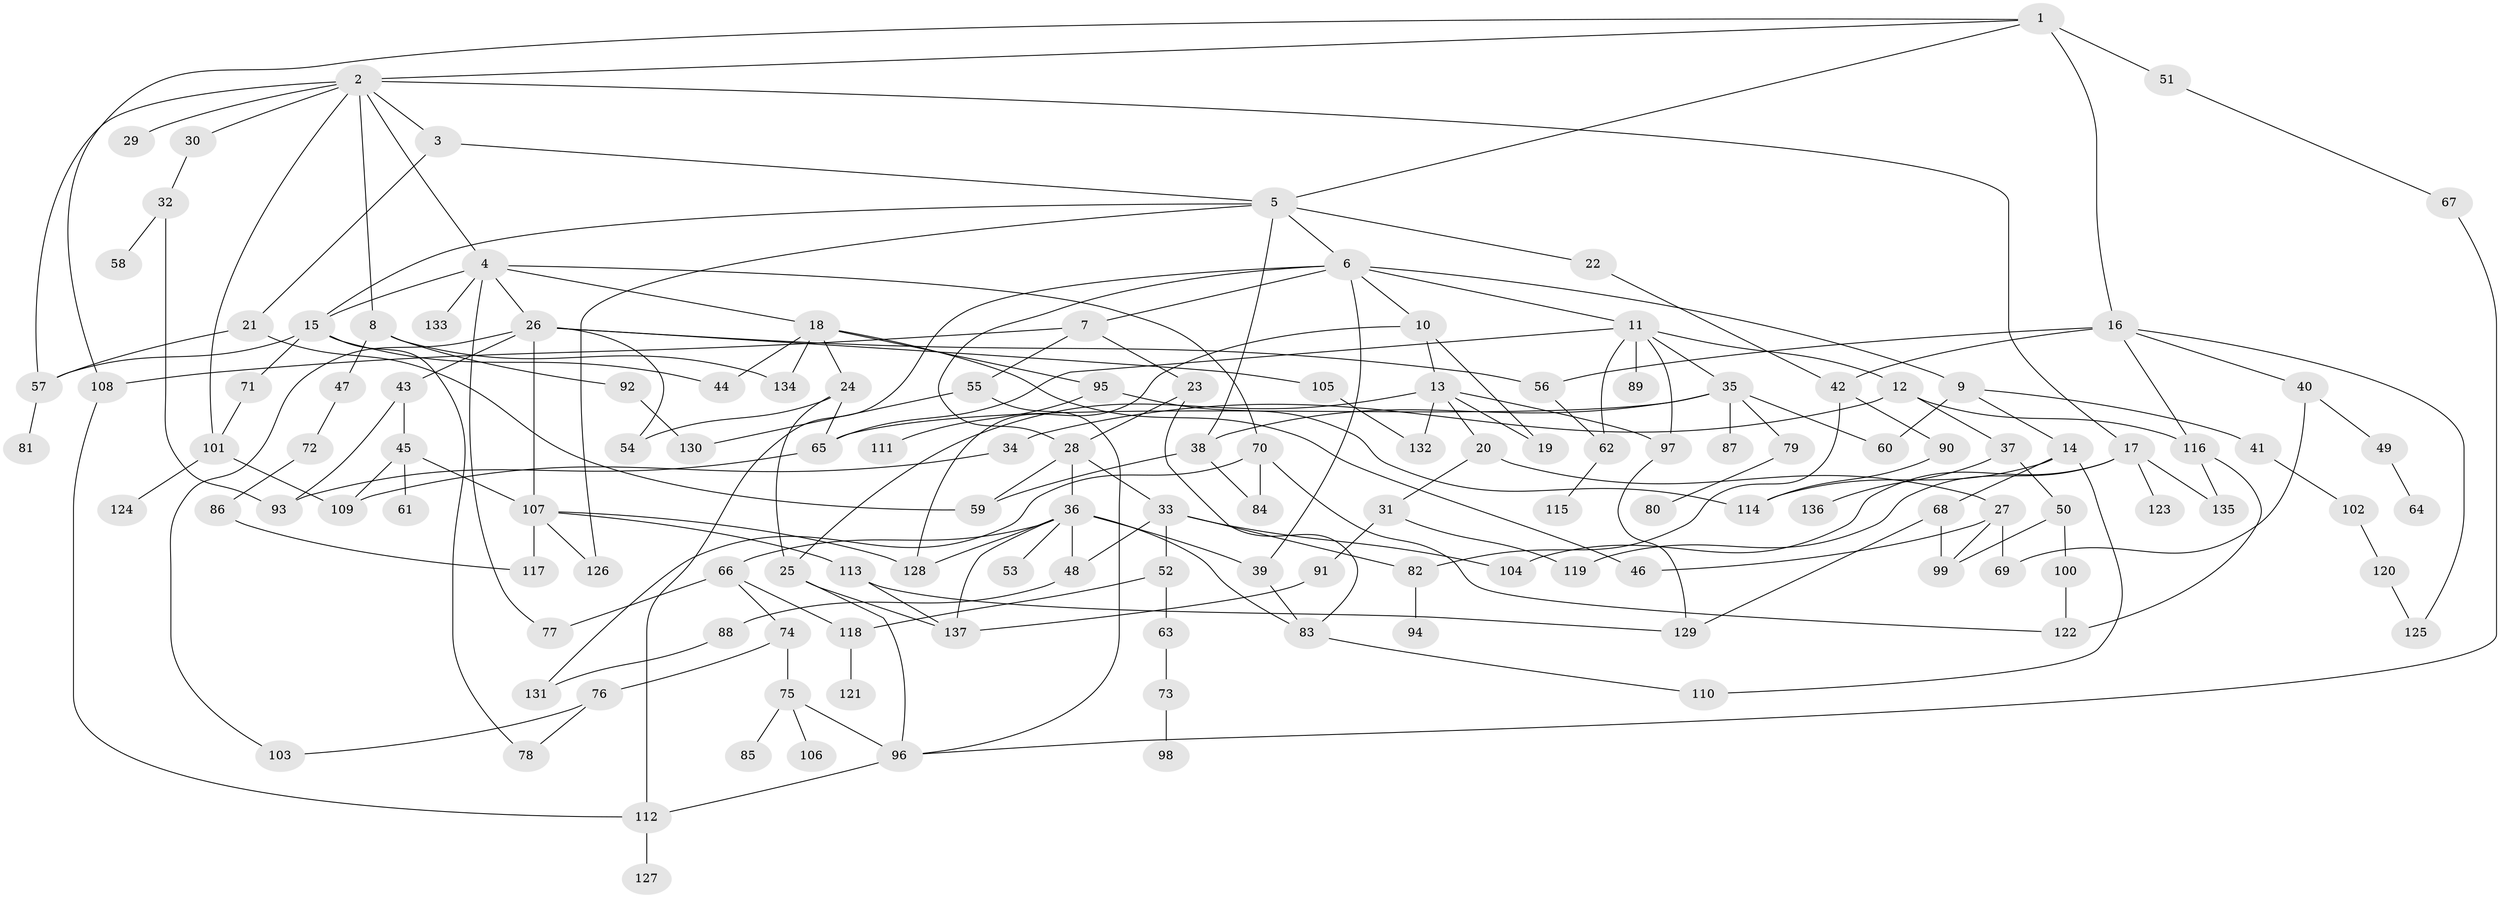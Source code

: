 // Generated by graph-tools (version 1.1) at 2025/34/03/09/25 02:34:17]
// undirected, 137 vertices, 204 edges
graph export_dot {
graph [start="1"]
  node [color=gray90,style=filled];
  1;
  2;
  3;
  4;
  5;
  6;
  7;
  8;
  9;
  10;
  11;
  12;
  13;
  14;
  15;
  16;
  17;
  18;
  19;
  20;
  21;
  22;
  23;
  24;
  25;
  26;
  27;
  28;
  29;
  30;
  31;
  32;
  33;
  34;
  35;
  36;
  37;
  38;
  39;
  40;
  41;
  42;
  43;
  44;
  45;
  46;
  47;
  48;
  49;
  50;
  51;
  52;
  53;
  54;
  55;
  56;
  57;
  58;
  59;
  60;
  61;
  62;
  63;
  64;
  65;
  66;
  67;
  68;
  69;
  70;
  71;
  72;
  73;
  74;
  75;
  76;
  77;
  78;
  79;
  80;
  81;
  82;
  83;
  84;
  85;
  86;
  87;
  88;
  89;
  90;
  91;
  92;
  93;
  94;
  95;
  96;
  97;
  98;
  99;
  100;
  101;
  102;
  103;
  104;
  105;
  106;
  107;
  108;
  109;
  110;
  111;
  112;
  113;
  114;
  115;
  116;
  117;
  118;
  119;
  120;
  121;
  122;
  123;
  124;
  125;
  126;
  127;
  128;
  129;
  130;
  131;
  132;
  133;
  134;
  135;
  136;
  137;
  1 -- 2;
  1 -- 5;
  1 -- 16;
  1 -- 51;
  1 -- 108;
  2 -- 3;
  2 -- 4;
  2 -- 8;
  2 -- 17;
  2 -- 29;
  2 -- 30;
  2 -- 101;
  2 -- 57;
  3 -- 21;
  3 -- 5;
  4 -- 15;
  4 -- 18;
  4 -- 26;
  4 -- 70;
  4 -- 133;
  4 -- 77;
  5 -- 6;
  5 -- 22;
  5 -- 38;
  5 -- 126;
  5 -- 15;
  6 -- 7;
  6 -- 9;
  6 -- 10;
  6 -- 11;
  6 -- 28;
  6 -- 39;
  6 -- 112;
  7 -- 23;
  7 -- 55;
  7 -- 108;
  8 -- 47;
  8 -- 92;
  8 -- 134;
  9 -- 14;
  9 -- 41;
  9 -- 60;
  10 -- 13;
  10 -- 19;
  10 -- 128;
  11 -- 12;
  11 -- 35;
  11 -- 62;
  11 -- 89;
  11 -- 97;
  11 -- 65;
  12 -- 34;
  12 -- 37;
  12 -- 116;
  13 -- 19;
  13 -- 20;
  13 -- 97;
  13 -- 25;
  13 -- 132;
  14 -- 68;
  14 -- 110;
  14 -- 114;
  15 -- 44;
  15 -- 57;
  15 -- 71;
  15 -- 78;
  16 -- 40;
  16 -- 56;
  16 -- 116;
  16 -- 125;
  16 -- 42;
  17 -- 123;
  17 -- 119;
  17 -- 104;
  17 -- 135;
  18 -- 24;
  18 -- 95;
  18 -- 44;
  18 -- 46;
  18 -- 134;
  20 -- 27;
  20 -- 31;
  21 -- 59;
  21 -- 57;
  22 -- 42;
  23 -- 83;
  23 -- 28;
  24 -- 25;
  24 -- 54;
  24 -- 65;
  25 -- 96;
  25 -- 137;
  26 -- 43;
  26 -- 54;
  26 -- 105;
  26 -- 56;
  26 -- 107;
  26 -- 103;
  27 -- 46;
  27 -- 69;
  27 -- 99;
  28 -- 33;
  28 -- 36;
  28 -- 59;
  30 -- 32;
  31 -- 91;
  31 -- 119;
  32 -- 58;
  32 -- 93;
  33 -- 52;
  33 -- 82;
  33 -- 104;
  33 -- 48;
  34 -- 109;
  35 -- 38;
  35 -- 65;
  35 -- 79;
  35 -- 87;
  35 -- 60;
  36 -- 48;
  36 -- 53;
  36 -- 66;
  36 -- 83;
  36 -- 39;
  36 -- 128;
  36 -- 137;
  37 -- 50;
  37 -- 136;
  38 -- 84;
  38 -- 59;
  39 -- 83;
  40 -- 49;
  40 -- 69;
  41 -- 102;
  42 -- 90;
  42 -- 82;
  43 -- 45;
  43 -- 93;
  45 -- 61;
  45 -- 107;
  45 -- 109;
  47 -- 72;
  48 -- 88;
  49 -- 64;
  50 -- 99;
  50 -- 100;
  51 -- 67;
  52 -- 63;
  52 -- 118;
  55 -- 130;
  55 -- 96;
  56 -- 62;
  57 -- 81;
  62 -- 115;
  63 -- 73;
  65 -- 93;
  66 -- 74;
  66 -- 77;
  66 -- 118;
  67 -- 96;
  68 -- 129;
  68 -- 99;
  70 -- 84;
  70 -- 131;
  70 -- 122;
  71 -- 101;
  72 -- 86;
  73 -- 98;
  74 -- 75;
  74 -- 76;
  75 -- 85;
  75 -- 106;
  75 -- 96;
  76 -- 103;
  76 -- 78;
  79 -- 80;
  82 -- 94;
  83 -- 110;
  86 -- 117;
  88 -- 131;
  90 -- 114;
  91 -- 137;
  92 -- 130;
  95 -- 111;
  95 -- 114;
  96 -- 112;
  97 -- 129;
  100 -- 122;
  101 -- 109;
  101 -- 124;
  102 -- 120;
  105 -- 132;
  107 -- 113;
  107 -- 117;
  107 -- 126;
  107 -- 128;
  108 -- 112;
  112 -- 127;
  113 -- 137;
  113 -- 129;
  116 -- 122;
  116 -- 135;
  118 -- 121;
  120 -- 125;
}
